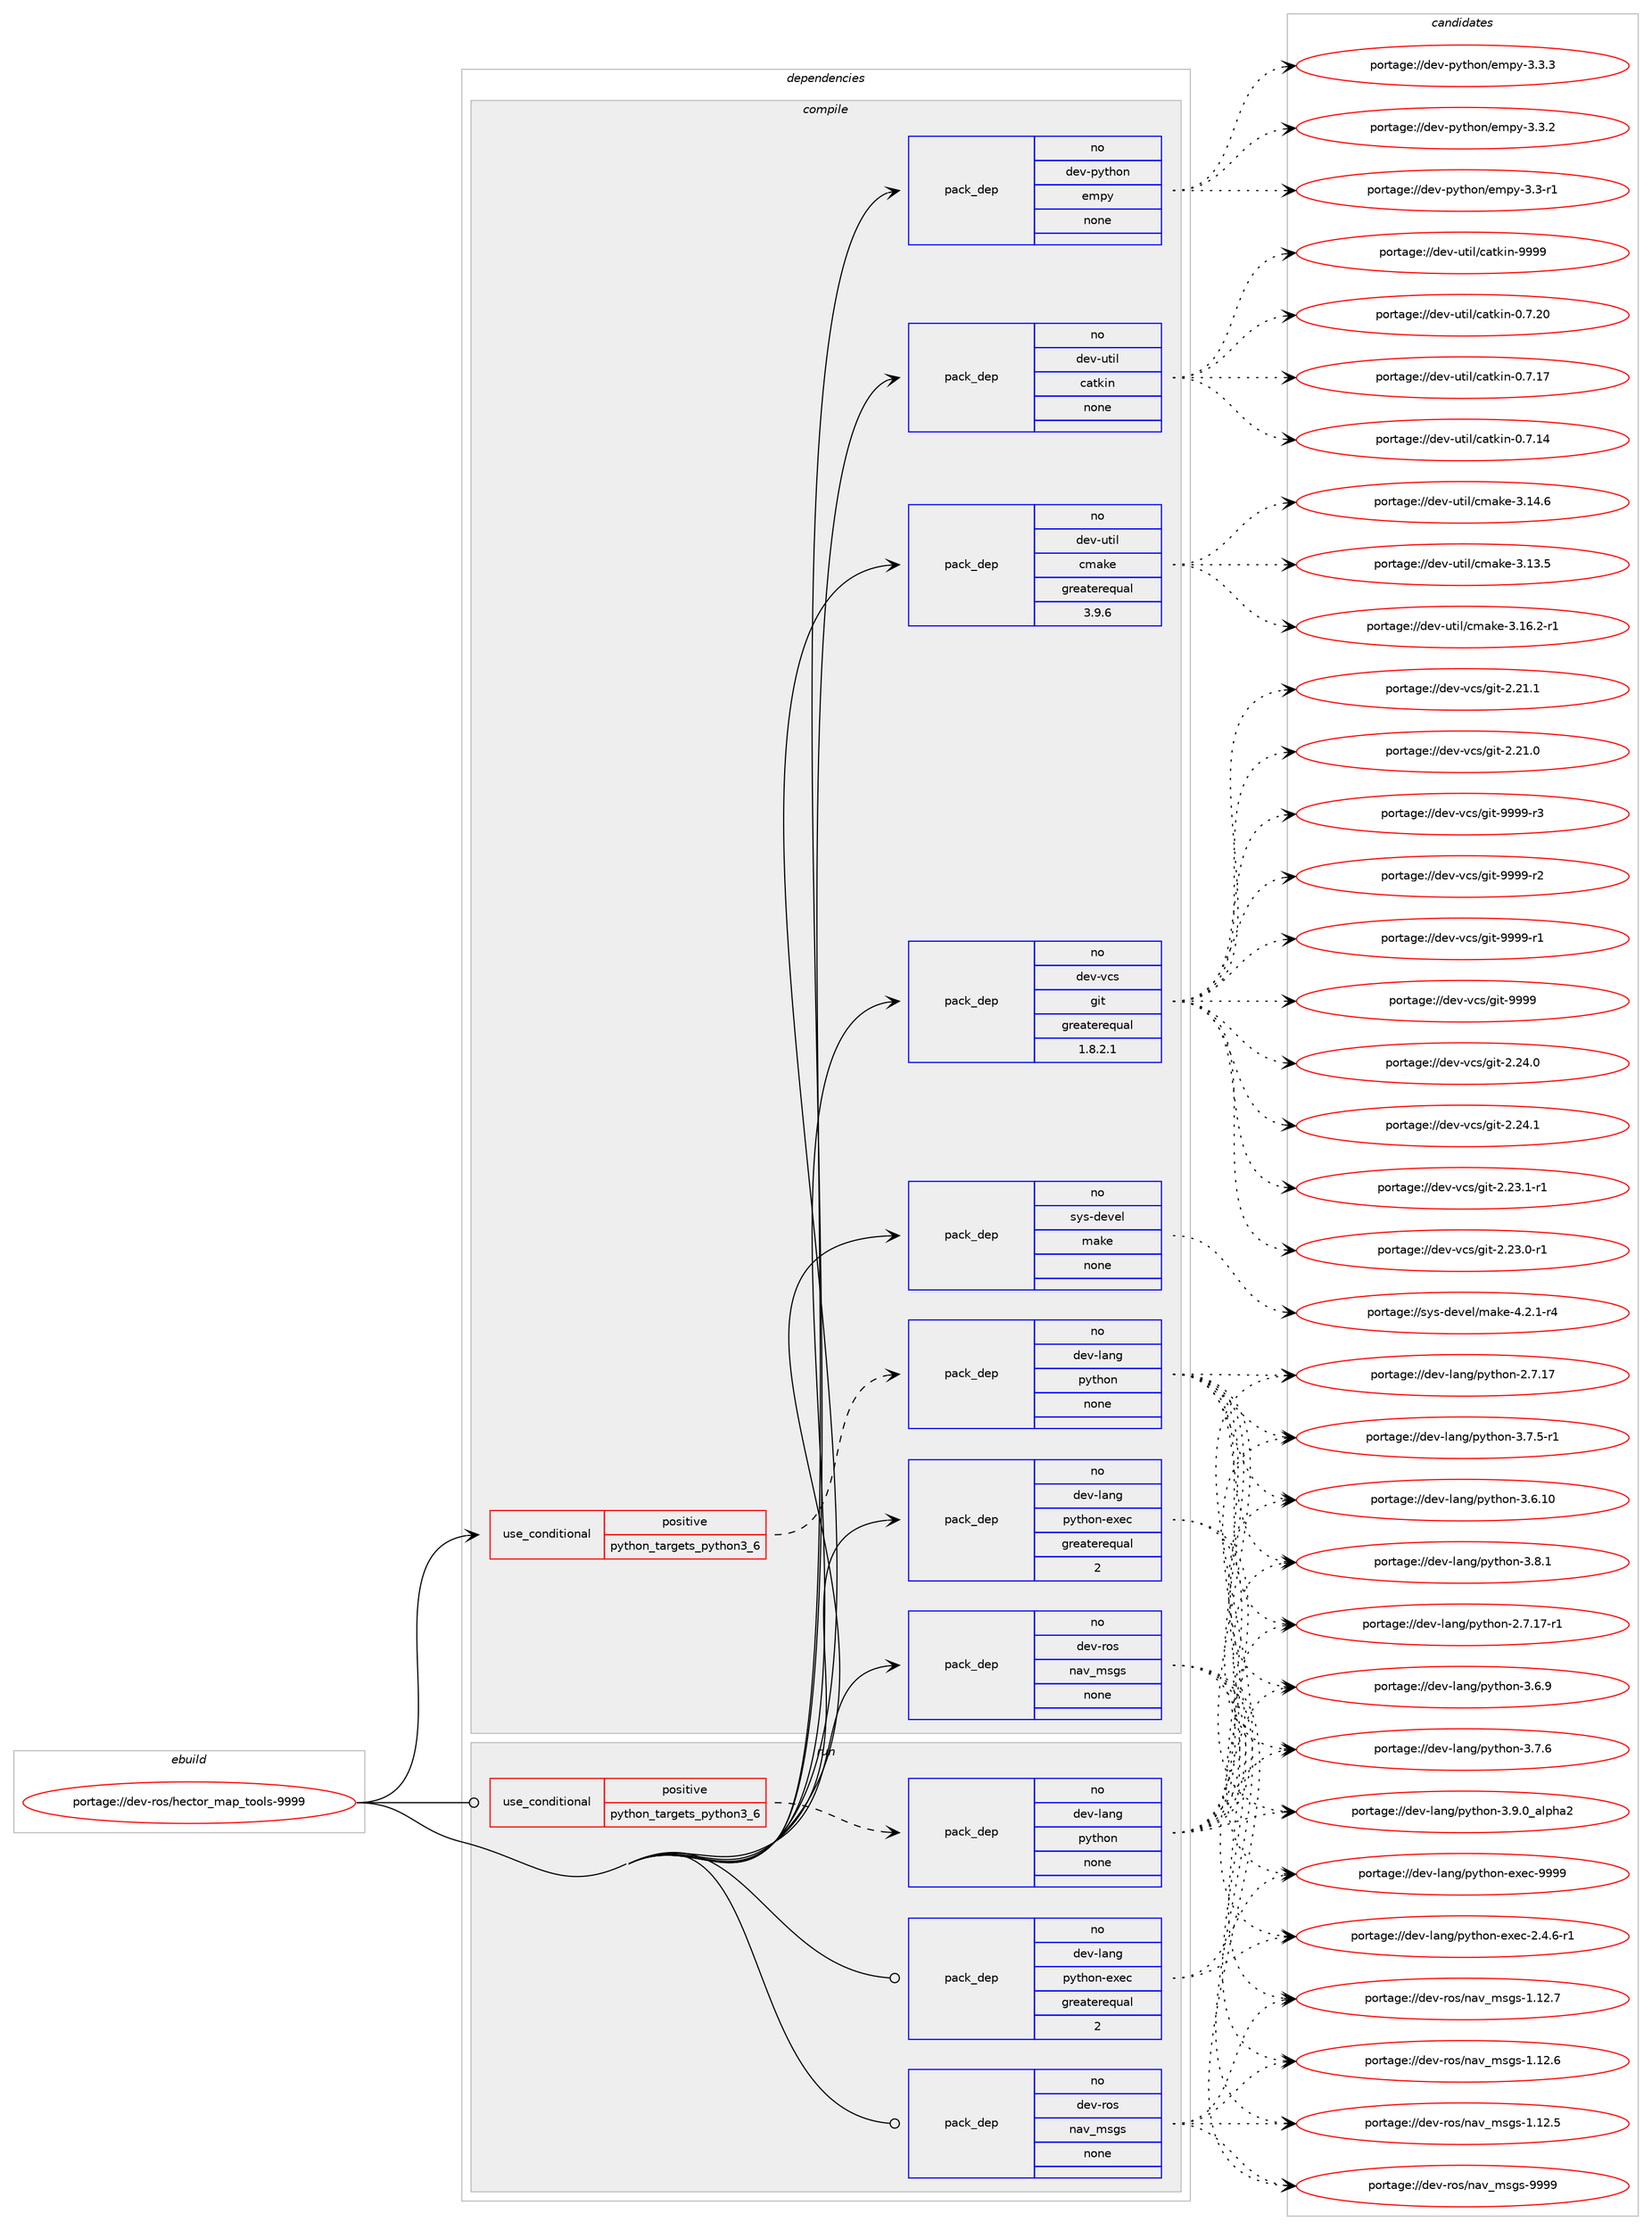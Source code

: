 digraph prolog {

# *************
# Graph options
# *************

newrank=true;
concentrate=true;
compound=true;
graph [rankdir=LR,fontname=Helvetica,fontsize=10,ranksep=1.5];#, ranksep=2.5, nodesep=0.2];
edge  [arrowhead=vee];
node  [fontname=Helvetica,fontsize=10];

# **********
# The ebuild
# **********

subgraph cluster_leftcol {
color=gray;
rank=same;
label=<<i>ebuild</i>>;
id [label="portage://dev-ros/hector_map_tools-9999", color=red, width=4, href="../dev-ros/hector_map_tools-9999.svg"];
}

# ****************
# The dependencies
# ****************

subgraph cluster_midcol {
color=gray;
label=<<i>dependencies</i>>;
subgraph cluster_compile {
fillcolor="#eeeeee";
style=filled;
label=<<i>compile</i>>;
subgraph cond100372 {
dependency401775 [label=<<TABLE BORDER="0" CELLBORDER="1" CELLSPACING="0" CELLPADDING="4"><TR><TD ROWSPAN="3" CELLPADDING="10">use_conditional</TD></TR><TR><TD>positive</TD></TR><TR><TD>python_targets_python3_6</TD></TR></TABLE>>, shape=none, color=red];
subgraph pack296550 {
dependency401776 [label=<<TABLE BORDER="0" CELLBORDER="1" CELLSPACING="0" CELLPADDING="4" WIDTH="220"><TR><TD ROWSPAN="6" CELLPADDING="30">pack_dep</TD></TR><TR><TD WIDTH="110">no</TD></TR><TR><TD>dev-lang</TD></TR><TR><TD>python</TD></TR><TR><TD>none</TD></TR><TR><TD></TD></TR></TABLE>>, shape=none, color=blue];
}
dependency401775:e -> dependency401776:w [weight=20,style="dashed",arrowhead="vee"];
}
id:e -> dependency401775:w [weight=20,style="solid",arrowhead="vee"];
subgraph pack296551 {
dependency401777 [label=<<TABLE BORDER="0" CELLBORDER="1" CELLSPACING="0" CELLPADDING="4" WIDTH="220"><TR><TD ROWSPAN="6" CELLPADDING="30">pack_dep</TD></TR><TR><TD WIDTH="110">no</TD></TR><TR><TD>dev-lang</TD></TR><TR><TD>python-exec</TD></TR><TR><TD>greaterequal</TD></TR><TR><TD>2</TD></TR></TABLE>>, shape=none, color=blue];
}
id:e -> dependency401777:w [weight=20,style="solid",arrowhead="vee"];
subgraph pack296552 {
dependency401778 [label=<<TABLE BORDER="0" CELLBORDER="1" CELLSPACING="0" CELLPADDING="4" WIDTH="220"><TR><TD ROWSPAN="6" CELLPADDING="30">pack_dep</TD></TR><TR><TD WIDTH="110">no</TD></TR><TR><TD>dev-python</TD></TR><TR><TD>empy</TD></TR><TR><TD>none</TD></TR><TR><TD></TD></TR></TABLE>>, shape=none, color=blue];
}
id:e -> dependency401778:w [weight=20,style="solid",arrowhead="vee"];
subgraph pack296553 {
dependency401779 [label=<<TABLE BORDER="0" CELLBORDER="1" CELLSPACING="0" CELLPADDING="4" WIDTH="220"><TR><TD ROWSPAN="6" CELLPADDING="30">pack_dep</TD></TR><TR><TD WIDTH="110">no</TD></TR><TR><TD>dev-ros</TD></TR><TR><TD>nav_msgs</TD></TR><TR><TD>none</TD></TR><TR><TD></TD></TR></TABLE>>, shape=none, color=blue];
}
id:e -> dependency401779:w [weight=20,style="solid",arrowhead="vee"];
subgraph pack296554 {
dependency401780 [label=<<TABLE BORDER="0" CELLBORDER="1" CELLSPACING="0" CELLPADDING="4" WIDTH="220"><TR><TD ROWSPAN="6" CELLPADDING="30">pack_dep</TD></TR><TR><TD WIDTH="110">no</TD></TR><TR><TD>dev-util</TD></TR><TR><TD>catkin</TD></TR><TR><TD>none</TD></TR><TR><TD></TD></TR></TABLE>>, shape=none, color=blue];
}
id:e -> dependency401780:w [weight=20,style="solid",arrowhead="vee"];
subgraph pack296555 {
dependency401781 [label=<<TABLE BORDER="0" CELLBORDER="1" CELLSPACING="0" CELLPADDING="4" WIDTH="220"><TR><TD ROWSPAN="6" CELLPADDING="30">pack_dep</TD></TR><TR><TD WIDTH="110">no</TD></TR><TR><TD>dev-util</TD></TR><TR><TD>cmake</TD></TR><TR><TD>greaterequal</TD></TR><TR><TD>3.9.6</TD></TR></TABLE>>, shape=none, color=blue];
}
id:e -> dependency401781:w [weight=20,style="solid",arrowhead="vee"];
subgraph pack296556 {
dependency401782 [label=<<TABLE BORDER="0" CELLBORDER="1" CELLSPACING="0" CELLPADDING="4" WIDTH="220"><TR><TD ROWSPAN="6" CELLPADDING="30">pack_dep</TD></TR><TR><TD WIDTH="110">no</TD></TR><TR><TD>dev-vcs</TD></TR><TR><TD>git</TD></TR><TR><TD>greaterequal</TD></TR><TR><TD>1.8.2.1</TD></TR></TABLE>>, shape=none, color=blue];
}
id:e -> dependency401782:w [weight=20,style="solid",arrowhead="vee"];
subgraph pack296557 {
dependency401783 [label=<<TABLE BORDER="0" CELLBORDER="1" CELLSPACING="0" CELLPADDING="4" WIDTH="220"><TR><TD ROWSPAN="6" CELLPADDING="30">pack_dep</TD></TR><TR><TD WIDTH="110">no</TD></TR><TR><TD>sys-devel</TD></TR><TR><TD>make</TD></TR><TR><TD>none</TD></TR><TR><TD></TD></TR></TABLE>>, shape=none, color=blue];
}
id:e -> dependency401783:w [weight=20,style="solid",arrowhead="vee"];
}
subgraph cluster_compileandrun {
fillcolor="#eeeeee";
style=filled;
label=<<i>compile and run</i>>;
}
subgraph cluster_run {
fillcolor="#eeeeee";
style=filled;
label=<<i>run</i>>;
subgraph cond100373 {
dependency401784 [label=<<TABLE BORDER="0" CELLBORDER="1" CELLSPACING="0" CELLPADDING="4"><TR><TD ROWSPAN="3" CELLPADDING="10">use_conditional</TD></TR><TR><TD>positive</TD></TR><TR><TD>python_targets_python3_6</TD></TR></TABLE>>, shape=none, color=red];
subgraph pack296558 {
dependency401785 [label=<<TABLE BORDER="0" CELLBORDER="1" CELLSPACING="0" CELLPADDING="4" WIDTH="220"><TR><TD ROWSPAN="6" CELLPADDING="30">pack_dep</TD></TR><TR><TD WIDTH="110">no</TD></TR><TR><TD>dev-lang</TD></TR><TR><TD>python</TD></TR><TR><TD>none</TD></TR><TR><TD></TD></TR></TABLE>>, shape=none, color=blue];
}
dependency401784:e -> dependency401785:w [weight=20,style="dashed",arrowhead="vee"];
}
id:e -> dependency401784:w [weight=20,style="solid",arrowhead="odot"];
subgraph pack296559 {
dependency401786 [label=<<TABLE BORDER="0" CELLBORDER="1" CELLSPACING="0" CELLPADDING="4" WIDTH="220"><TR><TD ROWSPAN="6" CELLPADDING="30">pack_dep</TD></TR><TR><TD WIDTH="110">no</TD></TR><TR><TD>dev-lang</TD></TR><TR><TD>python-exec</TD></TR><TR><TD>greaterequal</TD></TR><TR><TD>2</TD></TR></TABLE>>, shape=none, color=blue];
}
id:e -> dependency401786:w [weight=20,style="solid",arrowhead="odot"];
subgraph pack296560 {
dependency401787 [label=<<TABLE BORDER="0" CELLBORDER="1" CELLSPACING="0" CELLPADDING="4" WIDTH="220"><TR><TD ROWSPAN="6" CELLPADDING="30">pack_dep</TD></TR><TR><TD WIDTH="110">no</TD></TR><TR><TD>dev-ros</TD></TR><TR><TD>nav_msgs</TD></TR><TR><TD>none</TD></TR><TR><TD></TD></TR></TABLE>>, shape=none, color=blue];
}
id:e -> dependency401787:w [weight=20,style="solid",arrowhead="odot"];
}
}

# **************
# The candidates
# **************

subgraph cluster_choices {
rank=same;
color=gray;
label=<<i>candidates</i>>;

subgraph choice296550 {
color=black;
nodesep=1;
choice10010111845108971101034711212111610411111045514657464895971081121049750 [label="portage://dev-lang/python-3.9.0_alpha2", color=red, width=4,href="../dev-lang/python-3.9.0_alpha2.svg"];
choice100101118451089711010347112121116104111110455146564649 [label="portage://dev-lang/python-3.8.1", color=red, width=4,href="../dev-lang/python-3.8.1.svg"];
choice100101118451089711010347112121116104111110455146554654 [label="portage://dev-lang/python-3.7.6", color=red, width=4,href="../dev-lang/python-3.7.6.svg"];
choice1001011184510897110103471121211161041111104551465546534511449 [label="portage://dev-lang/python-3.7.5-r1", color=red, width=4,href="../dev-lang/python-3.7.5-r1.svg"];
choice100101118451089711010347112121116104111110455146544657 [label="portage://dev-lang/python-3.6.9", color=red, width=4,href="../dev-lang/python-3.6.9.svg"];
choice10010111845108971101034711212111610411111045514654464948 [label="portage://dev-lang/python-3.6.10", color=red, width=4,href="../dev-lang/python-3.6.10.svg"];
choice100101118451089711010347112121116104111110455046554649554511449 [label="portage://dev-lang/python-2.7.17-r1", color=red, width=4,href="../dev-lang/python-2.7.17-r1.svg"];
choice10010111845108971101034711212111610411111045504655464955 [label="portage://dev-lang/python-2.7.17", color=red, width=4,href="../dev-lang/python-2.7.17.svg"];
dependency401776:e -> choice10010111845108971101034711212111610411111045514657464895971081121049750:w [style=dotted,weight="100"];
dependency401776:e -> choice100101118451089711010347112121116104111110455146564649:w [style=dotted,weight="100"];
dependency401776:e -> choice100101118451089711010347112121116104111110455146554654:w [style=dotted,weight="100"];
dependency401776:e -> choice1001011184510897110103471121211161041111104551465546534511449:w [style=dotted,weight="100"];
dependency401776:e -> choice100101118451089711010347112121116104111110455146544657:w [style=dotted,weight="100"];
dependency401776:e -> choice10010111845108971101034711212111610411111045514654464948:w [style=dotted,weight="100"];
dependency401776:e -> choice100101118451089711010347112121116104111110455046554649554511449:w [style=dotted,weight="100"];
dependency401776:e -> choice10010111845108971101034711212111610411111045504655464955:w [style=dotted,weight="100"];
}
subgraph choice296551 {
color=black;
nodesep=1;
choice10010111845108971101034711212111610411111045101120101994557575757 [label="portage://dev-lang/python-exec-9999", color=red, width=4,href="../dev-lang/python-exec-9999.svg"];
choice10010111845108971101034711212111610411111045101120101994550465246544511449 [label="portage://dev-lang/python-exec-2.4.6-r1", color=red, width=4,href="../dev-lang/python-exec-2.4.6-r1.svg"];
dependency401777:e -> choice10010111845108971101034711212111610411111045101120101994557575757:w [style=dotted,weight="100"];
dependency401777:e -> choice10010111845108971101034711212111610411111045101120101994550465246544511449:w [style=dotted,weight="100"];
}
subgraph choice296552 {
color=black;
nodesep=1;
choice1001011184511212111610411111047101109112121455146514651 [label="portage://dev-python/empy-3.3.3", color=red, width=4,href="../dev-python/empy-3.3.3.svg"];
choice1001011184511212111610411111047101109112121455146514650 [label="portage://dev-python/empy-3.3.2", color=red, width=4,href="../dev-python/empy-3.3.2.svg"];
choice1001011184511212111610411111047101109112121455146514511449 [label="portage://dev-python/empy-3.3-r1", color=red, width=4,href="../dev-python/empy-3.3-r1.svg"];
dependency401778:e -> choice1001011184511212111610411111047101109112121455146514651:w [style=dotted,weight="100"];
dependency401778:e -> choice1001011184511212111610411111047101109112121455146514650:w [style=dotted,weight="100"];
dependency401778:e -> choice1001011184511212111610411111047101109112121455146514511449:w [style=dotted,weight="100"];
}
subgraph choice296553 {
color=black;
nodesep=1;
choice100101118451141111154711097118951091151031154557575757 [label="portage://dev-ros/nav_msgs-9999", color=red, width=4,href="../dev-ros/nav_msgs-9999.svg"];
choice1001011184511411111547110971189510911510311545494649504655 [label="portage://dev-ros/nav_msgs-1.12.7", color=red, width=4,href="../dev-ros/nav_msgs-1.12.7.svg"];
choice1001011184511411111547110971189510911510311545494649504654 [label="portage://dev-ros/nav_msgs-1.12.6", color=red, width=4,href="../dev-ros/nav_msgs-1.12.6.svg"];
choice1001011184511411111547110971189510911510311545494649504653 [label="portage://dev-ros/nav_msgs-1.12.5", color=red, width=4,href="../dev-ros/nav_msgs-1.12.5.svg"];
dependency401779:e -> choice100101118451141111154711097118951091151031154557575757:w [style=dotted,weight="100"];
dependency401779:e -> choice1001011184511411111547110971189510911510311545494649504655:w [style=dotted,weight="100"];
dependency401779:e -> choice1001011184511411111547110971189510911510311545494649504654:w [style=dotted,weight="100"];
dependency401779:e -> choice1001011184511411111547110971189510911510311545494649504653:w [style=dotted,weight="100"];
}
subgraph choice296554 {
color=black;
nodesep=1;
choice100101118451171161051084799971161071051104557575757 [label="portage://dev-util/catkin-9999", color=red, width=4,href="../dev-util/catkin-9999.svg"];
choice1001011184511711610510847999711610710511045484655465048 [label="portage://dev-util/catkin-0.7.20", color=red, width=4,href="../dev-util/catkin-0.7.20.svg"];
choice1001011184511711610510847999711610710511045484655464955 [label="portage://dev-util/catkin-0.7.17", color=red, width=4,href="../dev-util/catkin-0.7.17.svg"];
choice1001011184511711610510847999711610710511045484655464952 [label="portage://dev-util/catkin-0.7.14", color=red, width=4,href="../dev-util/catkin-0.7.14.svg"];
dependency401780:e -> choice100101118451171161051084799971161071051104557575757:w [style=dotted,weight="100"];
dependency401780:e -> choice1001011184511711610510847999711610710511045484655465048:w [style=dotted,weight="100"];
dependency401780:e -> choice1001011184511711610510847999711610710511045484655464955:w [style=dotted,weight="100"];
dependency401780:e -> choice1001011184511711610510847999711610710511045484655464952:w [style=dotted,weight="100"];
}
subgraph choice296555 {
color=black;
nodesep=1;
choice10010111845117116105108479910997107101455146495446504511449 [label="portage://dev-util/cmake-3.16.2-r1", color=red, width=4,href="../dev-util/cmake-3.16.2-r1.svg"];
choice1001011184511711610510847991099710710145514649524654 [label="portage://dev-util/cmake-3.14.6", color=red, width=4,href="../dev-util/cmake-3.14.6.svg"];
choice1001011184511711610510847991099710710145514649514653 [label="portage://dev-util/cmake-3.13.5", color=red, width=4,href="../dev-util/cmake-3.13.5.svg"];
dependency401781:e -> choice10010111845117116105108479910997107101455146495446504511449:w [style=dotted,weight="100"];
dependency401781:e -> choice1001011184511711610510847991099710710145514649524654:w [style=dotted,weight="100"];
dependency401781:e -> choice1001011184511711610510847991099710710145514649514653:w [style=dotted,weight="100"];
}
subgraph choice296556 {
color=black;
nodesep=1;
choice10010111845118991154710310511645575757574511451 [label="portage://dev-vcs/git-9999-r3", color=red, width=4,href="../dev-vcs/git-9999-r3.svg"];
choice10010111845118991154710310511645575757574511450 [label="portage://dev-vcs/git-9999-r2", color=red, width=4,href="../dev-vcs/git-9999-r2.svg"];
choice10010111845118991154710310511645575757574511449 [label="portage://dev-vcs/git-9999-r1", color=red, width=4,href="../dev-vcs/git-9999-r1.svg"];
choice1001011184511899115471031051164557575757 [label="portage://dev-vcs/git-9999", color=red, width=4,href="../dev-vcs/git-9999.svg"];
choice10010111845118991154710310511645504650524649 [label="portage://dev-vcs/git-2.24.1", color=red, width=4,href="../dev-vcs/git-2.24.1.svg"];
choice10010111845118991154710310511645504650524648 [label="portage://dev-vcs/git-2.24.0", color=red, width=4,href="../dev-vcs/git-2.24.0.svg"];
choice100101118451189911547103105116455046505146494511449 [label="portage://dev-vcs/git-2.23.1-r1", color=red, width=4,href="../dev-vcs/git-2.23.1-r1.svg"];
choice100101118451189911547103105116455046505146484511449 [label="portage://dev-vcs/git-2.23.0-r1", color=red, width=4,href="../dev-vcs/git-2.23.0-r1.svg"];
choice10010111845118991154710310511645504650494649 [label="portage://dev-vcs/git-2.21.1", color=red, width=4,href="../dev-vcs/git-2.21.1.svg"];
choice10010111845118991154710310511645504650494648 [label="portage://dev-vcs/git-2.21.0", color=red, width=4,href="../dev-vcs/git-2.21.0.svg"];
dependency401782:e -> choice10010111845118991154710310511645575757574511451:w [style=dotted,weight="100"];
dependency401782:e -> choice10010111845118991154710310511645575757574511450:w [style=dotted,weight="100"];
dependency401782:e -> choice10010111845118991154710310511645575757574511449:w [style=dotted,weight="100"];
dependency401782:e -> choice1001011184511899115471031051164557575757:w [style=dotted,weight="100"];
dependency401782:e -> choice10010111845118991154710310511645504650524649:w [style=dotted,weight="100"];
dependency401782:e -> choice10010111845118991154710310511645504650524648:w [style=dotted,weight="100"];
dependency401782:e -> choice100101118451189911547103105116455046505146494511449:w [style=dotted,weight="100"];
dependency401782:e -> choice100101118451189911547103105116455046505146484511449:w [style=dotted,weight="100"];
dependency401782:e -> choice10010111845118991154710310511645504650494649:w [style=dotted,weight="100"];
dependency401782:e -> choice10010111845118991154710310511645504650494648:w [style=dotted,weight="100"];
}
subgraph choice296557 {
color=black;
nodesep=1;
choice1151211154510010111810110847109971071014552465046494511452 [label="portage://sys-devel/make-4.2.1-r4", color=red, width=4,href="../sys-devel/make-4.2.1-r4.svg"];
dependency401783:e -> choice1151211154510010111810110847109971071014552465046494511452:w [style=dotted,weight="100"];
}
subgraph choice296558 {
color=black;
nodesep=1;
choice10010111845108971101034711212111610411111045514657464895971081121049750 [label="portage://dev-lang/python-3.9.0_alpha2", color=red, width=4,href="../dev-lang/python-3.9.0_alpha2.svg"];
choice100101118451089711010347112121116104111110455146564649 [label="portage://dev-lang/python-3.8.1", color=red, width=4,href="../dev-lang/python-3.8.1.svg"];
choice100101118451089711010347112121116104111110455146554654 [label="portage://dev-lang/python-3.7.6", color=red, width=4,href="../dev-lang/python-3.7.6.svg"];
choice1001011184510897110103471121211161041111104551465546534511449 [label="portage://dev-lang/python-3.7.5-r1", color=red, width=4,href="../dev-lang/python-3.7.5-r1.svg"];
choice100101118451089711010347112121116104111110455146544657 [label="portage://dev-lang/python-3.6.9", color=red, width=4,href="../dev-lang/python-3.6.9.svg"];
choice10010111845108971101034711212111610411111045514654464948 [label="portage://dev-lang/python-3.6.10", color=red, width=4,href="../dev-lang/python-3.6.10.svg"];
choice100101118451089711010347112121116104111110455046554649554511449 [label="portage://dev-lang/python-2.7.17-r1", color=red, width=4,href="../dev-lang/python-2.7.17-r1.svg"];
choice10010111845108971101034711212111610411111045504655464955 [label="portage://dev-lang/python-2.7.17", color=red, width=4,href="../dev-lang/python-2.7.17.svg"];
dependency401785:e -> choice10010111845108971101034711212111610411111045514657464895971081121049750:w [style=dotted,weight="100"];
dependency401785:e -> choice100101118451089711010347112121116104111110455146564649:w [style=dotted,weight="100"];
dependency401785:e -> choice100101118451089711010347112121116104111110455146554654:w [style=dotted,weight="100"];
dependency401785:e -> choice1001011184510897110103471121211161041111104551465546534511449:w [style=dotted,weight="100"];
dependency401785:e -> choice100101118451089711010347112121116104111110455146544657:w [style=dotted,weight="100"];
dependency401785:e -> choice10010111845108971101034711212111610411111045514654464948:w [style=dotted,weight="100"];
dependency401785:e -> choice100101118451089711010347112121116104111110455046554649554511449:w [style=dotted,weight="100"];
dependency401785:e -> choice10010111845108971101034711212111610411111045504655464955:w [style=dotted,weight="100"];
}
subgraph choice296559 {
color=black;
nodesep=1;
choice10010111845108971101034711212111610411111045101120101994557575757 [label="portage://dev-lang/python-exec-9999", color=red, width=4,href="../dev-lang/python-exec-9999.svg"];
choice10010111845108971101034711212111610411111045101120101994550465246544511449 [label="portage://dev-lang/python-exec-2.4.6-r1", color=red, width=4,href="../dev-lang/python-exec-2.4.6-r1.svg"];
dependency401786:e -> choice10010111845108971101034711212111610411111045101120101994557575757:w [style=dotted,weight="100"];
dependency401786:e -> choice10010111845108971101034711212111610411111045101120101994550465246544511449:w [style=dotted,weight="100"];
}
subgraph choice296560 {
color=black;
nodesep=1;
choice100101118451141111154711097118951091151031154557575757 [label="portage://dev-ros/nav_msgs-9999", color=red, width=4,href="../dev-ros/nav_msgs-9999.svg"];
choice1001011184511411111547110971189510911510311545494649504655 [label="portage://dev-ros/nav_msgs-1.12.7", color=red, width=4,href="../dev-ros/nav_msgs-1.12.7.svg"];
choice1001011184511411111547110971189510911510311545494649504654 [label="portage://dev-ros/nav_msgs-1.12.6", color=red, width=4,href="../dev-ros/nav_msgs-1.12.6.svg"];
choice1001011184511411111547110971189510911510311545494649504653 [label="portage://dev-ros/nav_msgs-1.12.5", color=red, width=4,href="../dev-ros/nav_msgs-1.12.5.svg"];
dependency401787:e -> choice100101118451141111154711097118951091151031154557575757:w [style=dotted,weight="100"];
dependency401787:e -> choice1001011184511411111547110971189510911510311545494649504655:w [style=dotted,weight="100"];
dependency401787:e -> choice1001011184511411111547110971189510911510311545494649504654:w [style=dotted,weight="100"];
dependency401787:e -> choice1001011184511411111547110971189510911510311545494649504653:w [style=dotted,weight="100"];
}
}

}
